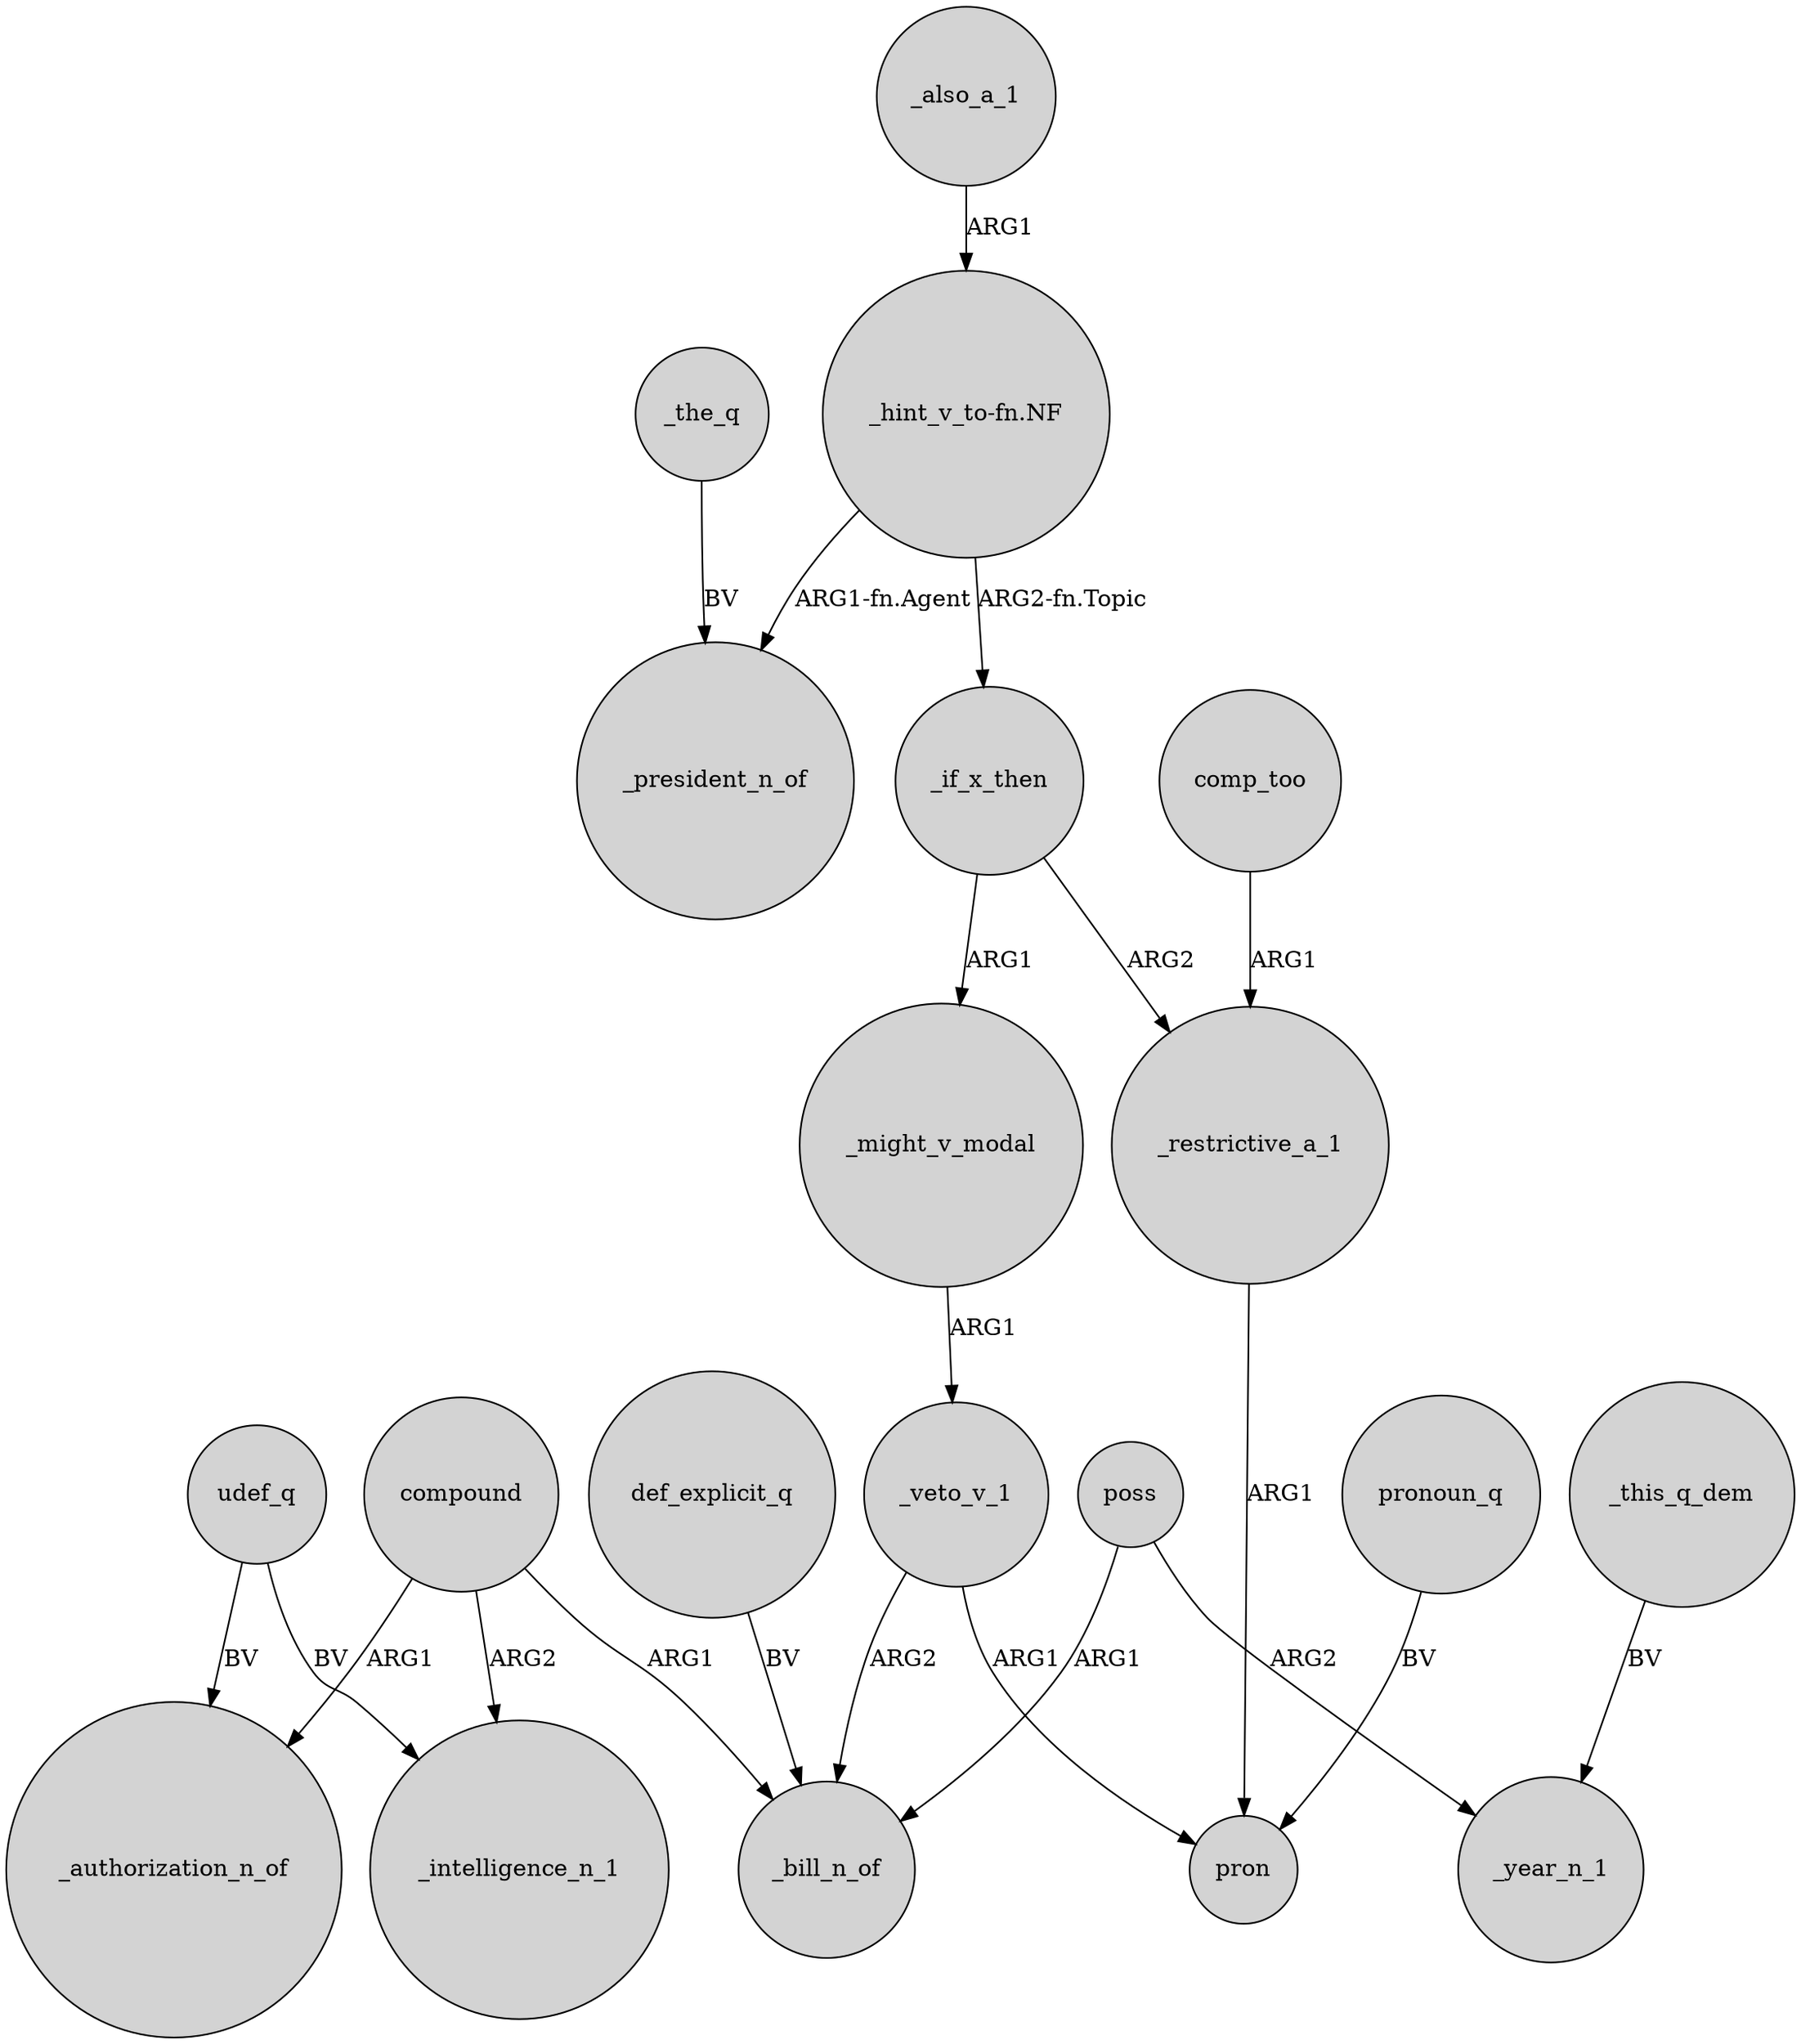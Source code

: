 digraph {
	node [shape=circle style=filled]
	compound -> _intelligence_n_1 [label=ARG2]
	_also_a_1 -> "_hint_v_to-fn.NF" [label=ARG1]
	compound -> _bill_n_of [label=ARG1]
	_restrictive_a_1 -> pron [label=ARG1]
	_veto_v_1 -> pron [label=ARG1]
	_if_x_then -> _might_v_modal [label=ARG1]
	comp_too -> _restrictive_a_1 [label=ARG1]
	pronoun_q -> pron [label=BV]
	udef_q -> _authorization_n_of [label=BV]
	poss -> _year_n_1 [label=ARG2]
	_might_v_modal -> _veto_v_1 [label=ARG1]
	udef_q -> _intelligence_n_1 [label=BV]
	"_hint_v_to-fn.NF" -> _president_n_of [label="ARG1-fn.Agent"]
	_the_q -> _president_n_of [label=BV]
	def_explicit_q -> _bill_n_of [label=BV]
	compound -> _authorization_n_of [label=ARG1]
	poss -> _bill_n_of [label=ARG1]
	"_hint_v_to-fn.NF" -> _if_x_then [label="ARG2-fn.Topic"]
	_veto_v_1 -> _bill_n_of [label=ARG2]
	_if_x_then -> _restrictive_a_1 [label=ARG2]
	_this_q_dem -> _year_n_1 [label=BV]
}
